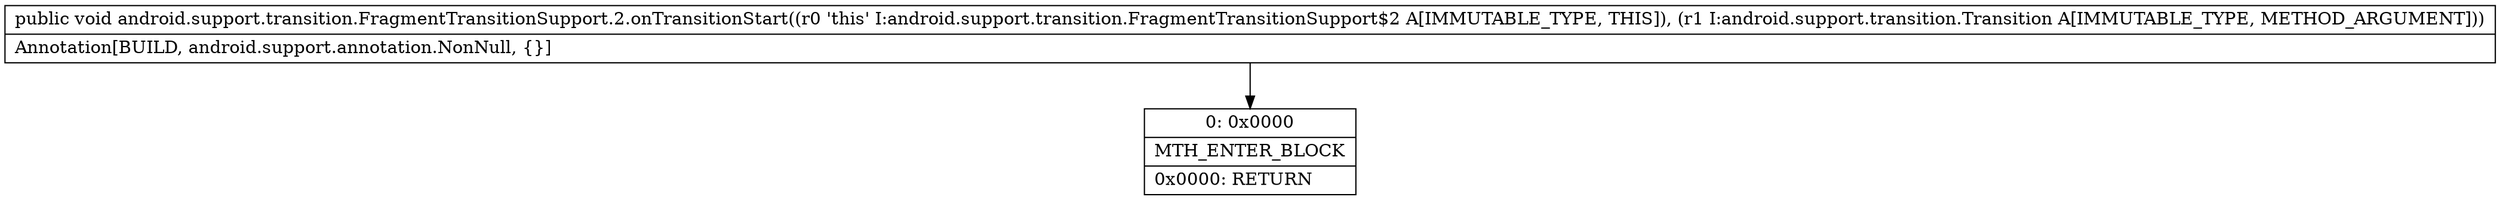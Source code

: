 digraph "CFG forandroid.support.transition.FragmentTransitionSupport.2.onTransitionStart(Landroid\/support\/transition\/Transition;)V" {
Node_0 [shape=record,label="{0\:\ 0x0000|MTH_ENTER_BLOCK\l|0x0000: RETURN   \l}"];
MethodNode[shape=record,label="{public void android.support.transition.FragmentTransitionSupport.2.onTransitionStart((r0 'this' I:android.support.transition.FragmentTransitionSupport$2 A[IMMUTABLE_TYPE, THIS]), (r1 I:android.support.transition.Transition A[IMMUTABLE_TYPE, METHOD_ARGUMENT]))  | Annotation[BUILD, android.support.annotation.NonNull, \{\}]\l}"];
MethodNode -> Node_0;
}

